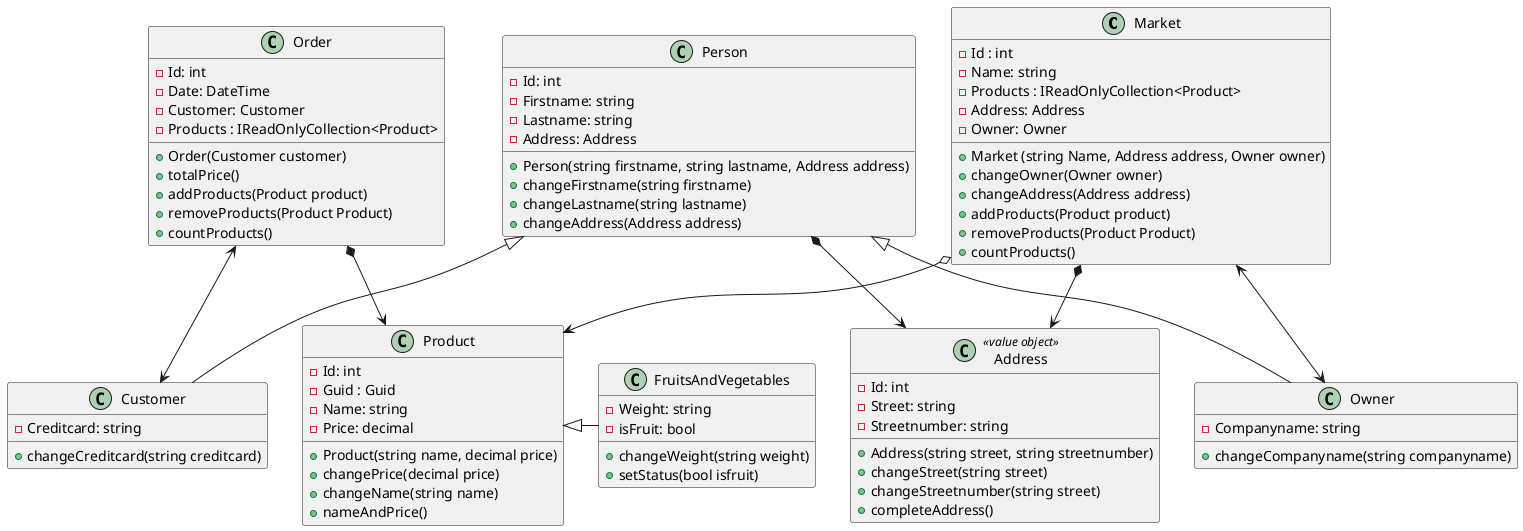 @startuml
class Market
{
- Id : int 
- Name: string
- Products : IReadOnlyCollection<Product>
- Address: Address
- Owner: Owner
+ Market (string Name, Address address, Owner owner)
+ changeOwner(Owner owner)
+ changeAddress(Address address)
+ addProducts(Product product)
+ removeProducts(Product Product)
+ countProducts()
}

class Person{
    - Id: int
    - Firstname: string
    - Lastname: string
    - Address: Address
    + Person(string firstname, string lastname, Address address)
    + changeFirstname(string firstname)
    + changeLastname(string lastname)
    + changeAddress(Address address)
}

class Customer{
    - Creditcard: string
    + changeCreditcard(string creditcard)
}
class Owner{
    - Companyname: string
    + changeCompanyname(string companyname)
}
class Address <<value object>>{
    - Id: int
    - Street: string
    - Streetnumber: string
    + Address(string street, string streetnumber)
    + changeStreet(string street)
    + changeStreetnumber(string street)
    + completeAddress()
}
class Product{
    - Id: int
    - Guid : Guid
    - Name: string
    - Price: decimal
    + Product(string name, decimal price)
    + changePrice(decimal price)
    + changeName(string name)
    + nameAndPrice()
}
class FruitsAndVegetables{
    - Weight: string
    - isFruit: bool
    + changeWeight(string weight)
    + setStatus(bool isfruit)
}

class Order{
    - Id: int
    - Date: DateTime
    - Customer: Customer
    - Products : IReadOnlyCollection<Product>
    + Order(Customer customer)
    + totalPrice()
    + addProducts(Product product)
    + removeProducts(Product Product)
    + countProducts()
}


Owner -up-|> Person
FruitsAndVegetables -up|> Product
Customer -up-|> Person
Market o--> Product
Market <--> Owner
Order <--> Customer
Order *--> Product
Person *--> Address
Market *--> Address
@enduml
